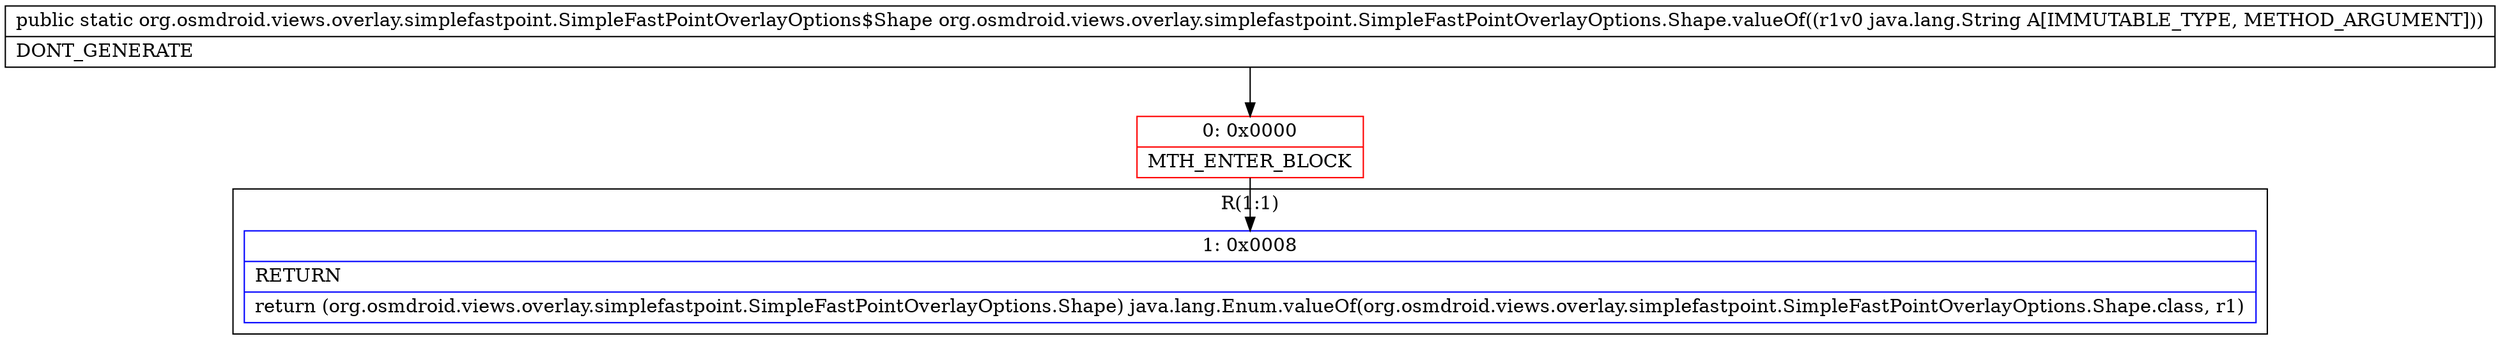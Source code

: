 digraph "CFG fororg.osmdroid.views.overlay.simplefastpoint.SimpleFastPointOverlayOptions.Shape.valueOf(Ljava\/lang\/String;)Lorg\/osmdroid\/views\/overlay\/simplefastpoint\/SimpleFastPointOverlayOptions$Shape;" {
subgraph cluster_Region_1529673677 {
label = "R(1:1)";
node [shape=record,color=blue];
Node_1 [shape=record,label="{1\:\ 0x0008|RETURN\l|return (org.osmdroid.views.overlay.simplefastpoint.SimpleFastPointOverlayOptions.Shape) java.lang.Enum.valueOf(org.osmdroid.views.overlay.simplefastpoint.SimpleFastPointOverlayOptions.Shape.class, r1)\l}"];
}
Node_0 [shape=record,color=red,label="{0\:\ 0x0000|MTH_ENTER_BLOCK\l}"];
MethodNode[shape=record,label="{public static org.osmdroid.views.overlay.simplefastpoint.SimpleFastPointOverlayOptions$Shape org.osmdroid.views.overlay.simplefastpoint.SimpleFastPointOverlayOptions.Shape.valueOf((r1v0 java.lang.String A[IMMUTABLE_TYPE, METHOD_ARGUMENT]))  | DONT_GENERATE\l}"];
MethodNode -> Node_0;
Node_0 -> Node_1;
}

